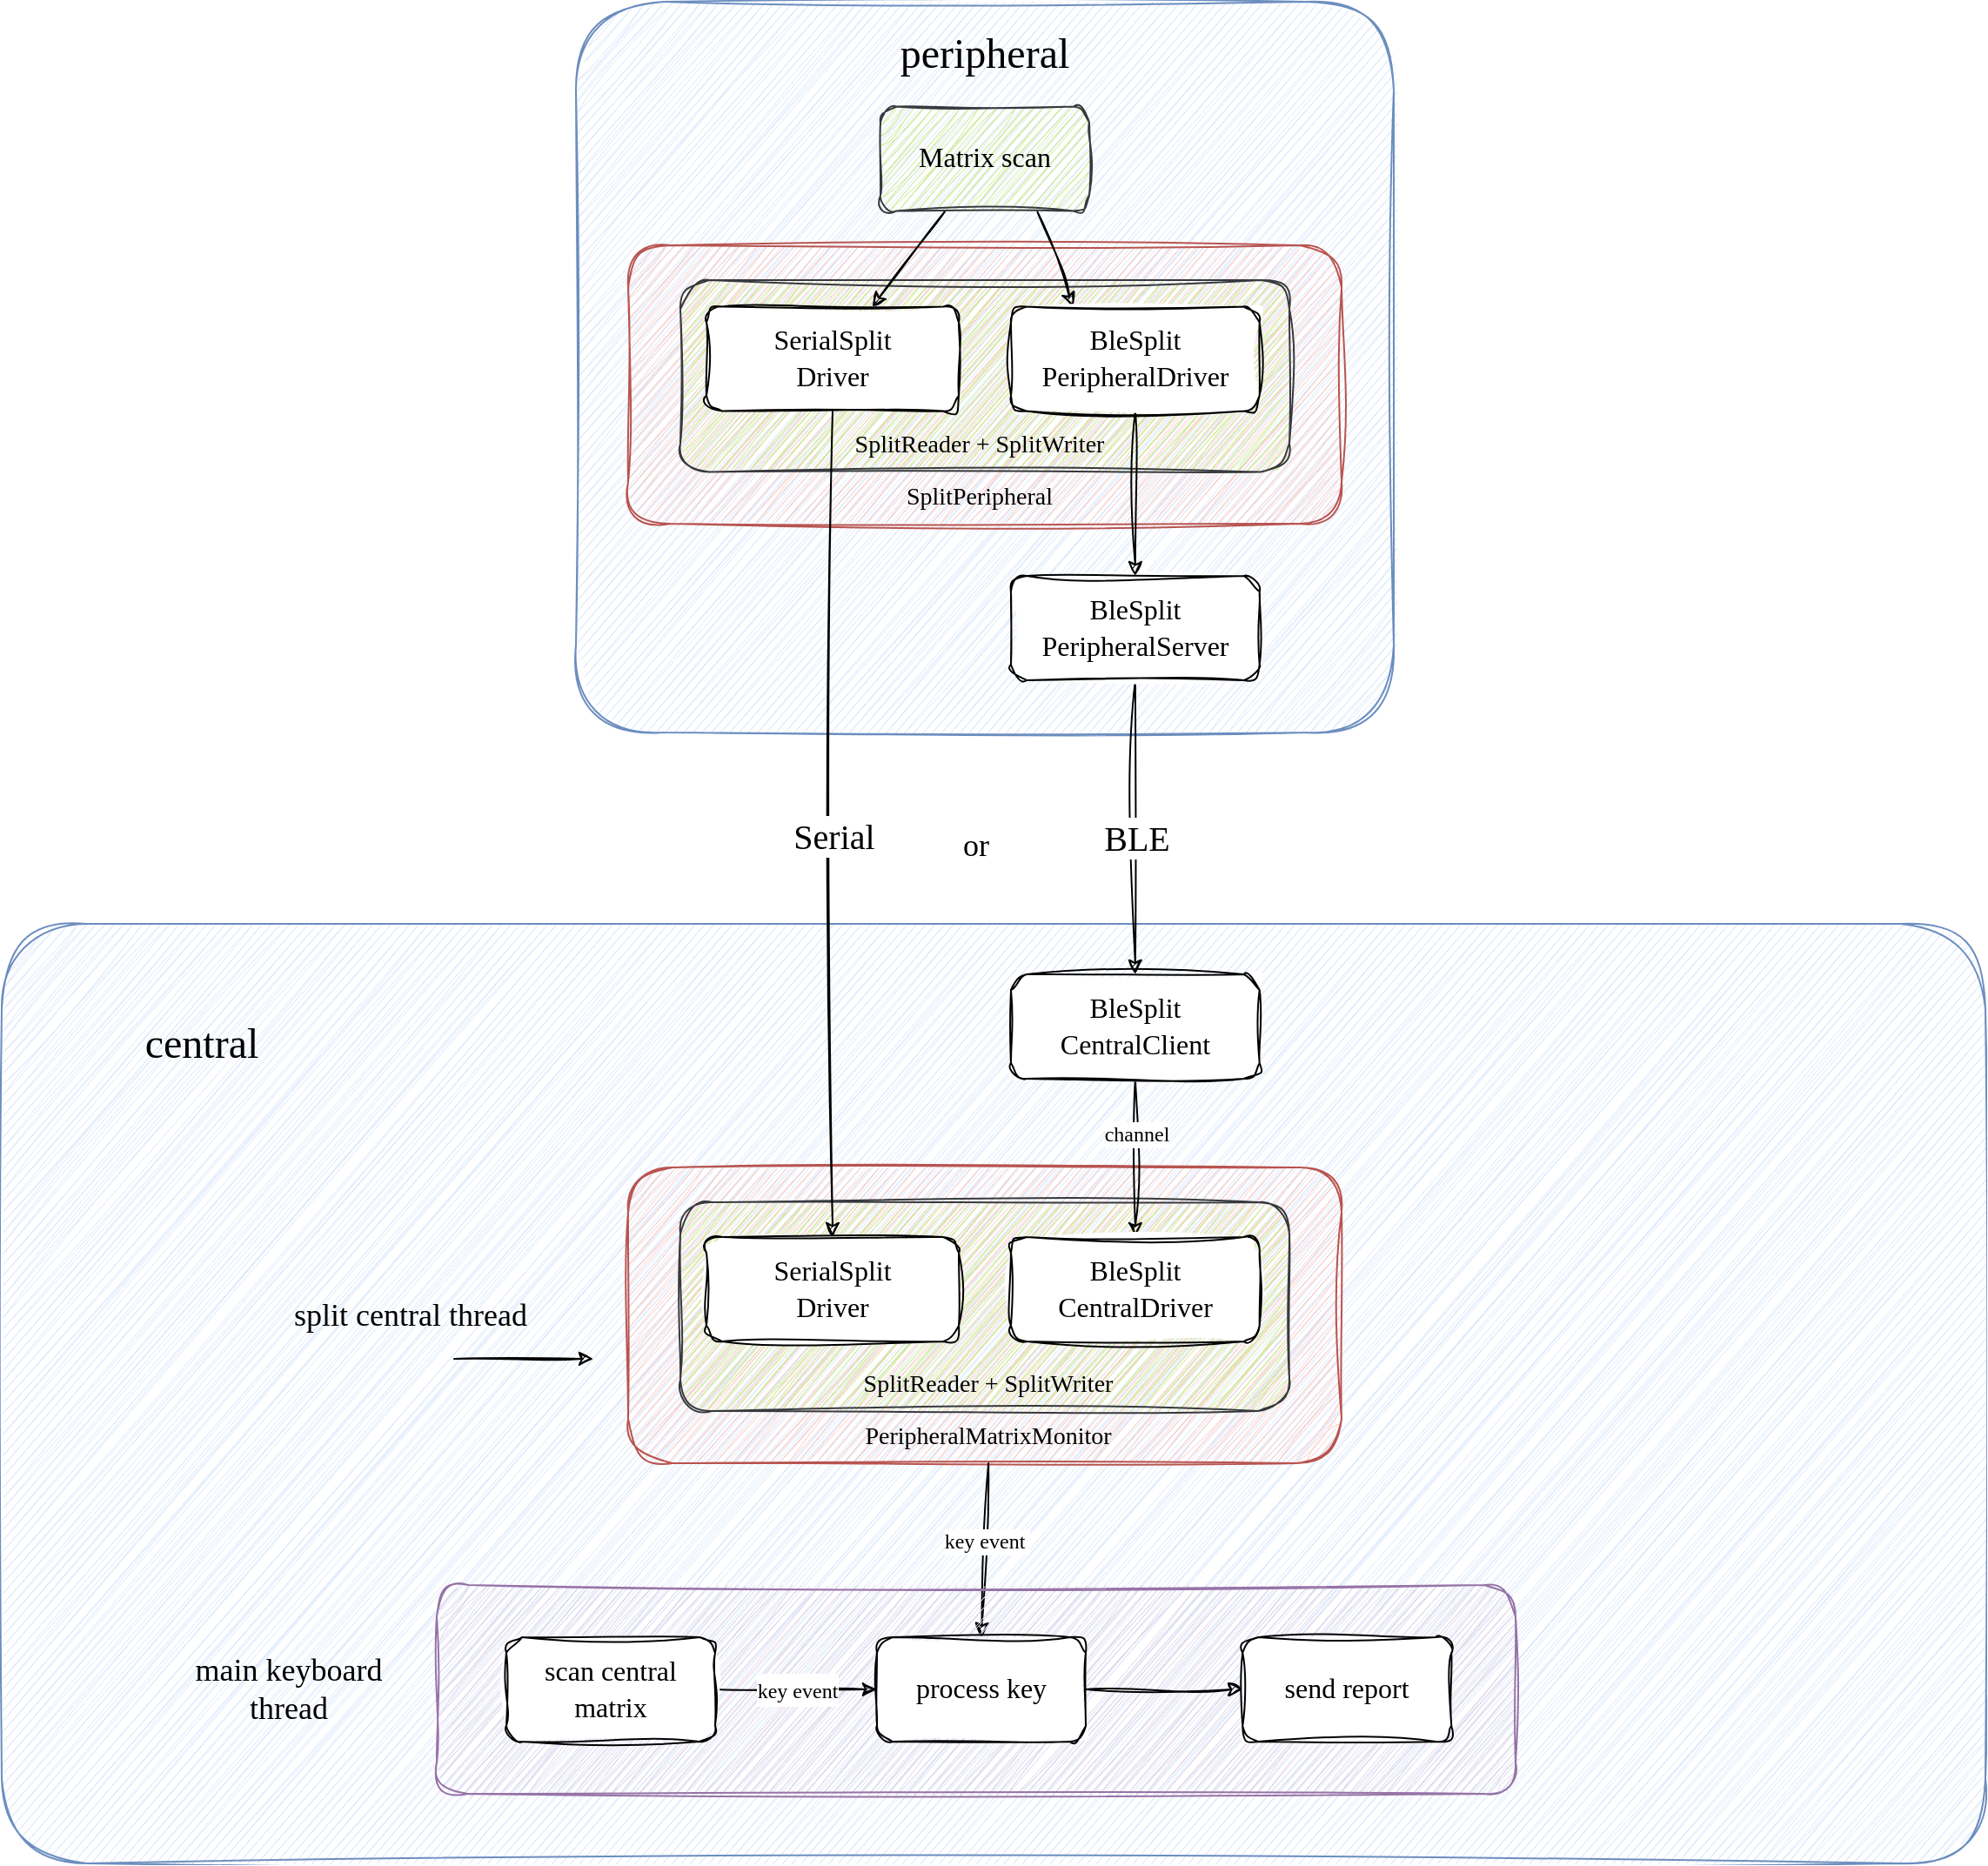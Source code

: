 <mxfile>
    <diagram id="o6yyYHxXsEDgrrS67M8B" name="第 1 页">
        <mxGraphModel dx="2580" dy="646" grid="1" gridSize="10" guides="1" tooltips="1" connect="1" arrows="1" fold="1" page="1" pageScale="1" pageWidth="827" pageHeight="1169" math="0" shadow="0">
            <root>
                <mxCell id="0"/>
                <mxCell id="1" parent="0"/>
                <mxCell id="163" value="" style="rounded=1;whiteSpace=wrap;html=1;sketch=1;hachureGap=4;jiggle=2;curveFitting=1;fontFamily=Verdana;fontSize=16;fillColor=#dae8fc;strokeColor=#6c8ebf;arcSize=9;" parent="1" vertex="1">
                    <mxGeometry x="-1390" y="550" width="1140" height="540" as="geometry"/>
                </mxCell>
                <mxCell id="103" value="" style="rounded=1;whiteSpace=wrap;html=1;sketch=1;hachureGap=4;jiggle=2;curveFitting=1;fontFamily=Verdana;fontSize=16;fillColor=#dae8fc;strokeColor=#6c8ebf;arcSize=12;" parent="1" vertex="1">
                    <mxGeometry x="-1060" y="20" width="470" height="420" as="geometry"/>
                </mxCell>
                <mxCell id="129" value="" style="rounded=1;whiteSpace=wrap;html=1;sketch=1;hachureGap=4;jiggle=2;curveFitting=1;fontFamily=Architects Daughter;fontSource=https%3A%2F%2Ffonts.googleapis.com%2Fcss%3Ffamily%3DArchitects%2BDaughter;fontSize=16;fillColor=#f8cecc;strokeColor=#b85450;" parent="1" vertex="1">
                    <mxGeometry x="-1030" y="160" width="410" height="160" as="geometry"/>
                </mxCell>
                <mxCell id="117" value="" style="rounded=1;whiteSpace=wrap;html=1;sketch=1;hachureGap=4;jiggle=2;curveFitting=1;fontFamily=Architects Daughter;fontSource=https%3A%2F%2Ffonts.googleapis.com%2Fcss%3Ffamily%3DArchitects%2BDaughter;fontSize=16;fillColor=#f8cecc;strokeColor=#b85450;" parent="1" vertex="1">
                    <mxGeometry x="-1030" y="690" width="410" height="170" as="geometry"/>
                </mxCell>
                <mxCell id="128" value="" style="rounded=1;whiteSpace=wrap;html=1;sketch=1;hachureGap=4;jiggle=2;curveFitting=1;fontFamily=Architects Daughter;fontSource=https%3A%2F%2Ffonts.googleapis.com%2Fcss%3Ffamily%3DArchitects%2BDaughter;fontSize=16;fillColor=#cdeb8b;strokeColor=#36393d;" parent="1" vertex="1">
                    <mxGeometry x="-1000" y="710" width="350" height="120" as="geometry"/>
                </mxCell>
                <mxCell id="125" value="" style="rounded=1;whiteSpace=wrap;html=1;sketch=1;hachureGap=4;jiggle=2;curveFitting=1;fontFamily=Architects Daughter;fontSource=https%3A%2F%2Ffonts.googleapis.com%2Fcss%3Ffamily%3DArchitects%2BDaughter;fontSize=16;fillColor=#cdeb8b;strokeColor=#36393d;" parent="1" vertex="1">
                    <mxGeometry x="-1000" y="180" width="350" height="110.29" as="geometry"/>
                </mxCell>
                <mxCell id="97" value="" style="edgeStyle=none;sketch=1;hachureGap=4;jiggle=2;curveFitting=1;html=1;fontFamily=Architects Daughter;fontSource=https%3A%2F%2Ffonts.googleapis.com%2Fcss%3Ffamily%3DArchitects%2BDaughter;fontSize=16;" parent="1" source="93" target="96" edge="1">
                    <mxGeometry relative="1" as="geometry"/>
                </mxCell>
                <mxCell id="101" style="edgeStyle=none;sketch=1;hachureGap=4;jiggle=2;curveFitting=1;html=1;exitX=0.75;exitY=1;exitDx=0;exitDy=0;entryX=0.25;entryY=0;entryDx=0;entryDy=0;fontFamily=Architects Daughter;fontSource=https%3A%2F%2Ffonts.googleapis.com%2Fcss%3Ffamily%3DArchitects%2BDaughter;fontSize=16;" parent="1" source="93" target="100" edge="1">
                    <mxGeometry relative="1" as="geometry"/>
                </mxCell>
                <mxCell id="93" value="&lt;font face=&quot;Verdana&quot;&gt;Matrix scan&lt;/font&gt;" style="rounded=1;whiteSpace=wrap;html=1;sketch=1;hachureGap=4;jiggle=2;curveFitting=1;fontFamily=Architects Daughter;fontSource=https%3A%2F%2Ffonts.googleapis.com%2Fcss%3Ffamily%3DArchitects%2BDaughter;fontSize=16;fillColor=#cdeb8b;strokeColor=#36393d;" parent="1" vertex="1">
                    <mxGeometry x="-885" y="80.29" width="120" height="60" as="geometry"/>
                </mxCell>
                <mxCell id="120" style="edgeStyle=none;sketch=1;hachureGap=4;jiggle=2;curveFitting=1;html=1;exitX=0.5;exitY=1;exitDx=0;exitDy=0;entryX=0.5;entryY=0;entryDx=0;entryDy=0;fontFamily=Verdana;fontSize=12;" parent="1" source="96" target="119" edge="1">
                    <mxGeometry relative="1" as="geometry"/>
                </mxCell>
                <mxCell id="121" value="&lt;font style=&quot;font-size: 20px;&quot;&gt;Serial&lt;/font&gt;" style="edgeLabel;html=1;align=center;verticalAlign=middle;resizable=0;points=[];fontSize=12;fontFamily=Verdana;" parent="120" vertex="1" connectable="0">
                    <mxGeometry x="-0.101" y="-2" relative="1" as="geometry">
                        <mxPoint x="2" y="30" as="offset"/>
                    </mxGeometry>
                </mxCell>
                <mxCell id="96" value="&lt;font face=&quot;Verdana&quot;&gt;SerialSplit&lt;br&gt;Driver&lt;/font&gt;" style="rounded=1;whiteSpace=wrap;html=1;sketch=1;hachureGap=4;jiggle=2;curveFitting=1;fontFamily=Architects Daughter;fontSource=https%3A%2F%2Ffonts.googleapis.com%2Fcss%3Ffamily%3DArchitects%2BDaughter;fontSize=16;" parent="1" vertex="1">
                    <mxGeometry x="-985" y="195.29" width="145" height="60" as="geometry"/>
                </mxCell>
                <mxCell id="112" style="edgeStyle=none;sketch=1;hachureGap=4;jiggle=2;curveFitting=1;html=1;exitX=0.5;exitY=1;exitDx=0;exitDy=0;entryX=0.5;entryY=0;entryDx=0;entryDy=0;fontFamily=Architects Daughter;fontSource=https%3A%2F%2Ffonts.googleapis.com%2Fcss%3Ffamily%3DArchitects%2BDaughter;fontSize=16;" parent="1" source="98" target="107" edge="1">
                    <mxGeometry relative="1" as="geometry"/>
                </mxCell>
                <mxCell id="113" value="&lt;font face=&quot;Verdana&quot;&gt;BLE&lt;/font&gt;" style="edgeLabel;html=1;align=center;verticalAlign=middle;resizable=0;points=[];fontSize=20;fontFamily=Helvetica;" parent="112" vertex="1" connectable="0">
                    <mxGeometry x="-0.045" y="-5" relative="1" as="geometry">
                        <mxPoint x="5" y="9" as="offset"/>
                    </mxGeometry>
                </mxCell>
                <mxCell id="98" value="&lt;font face=&quot;Verdana&quot;&gt;BleSplit&lt;br&gt;PeripheralServer&lt;/font&gt;" style="rounded=1;whiteSpace=wrap;html=1;sketch=1;hachureGap=4;jiggle=2;curveFitting=1;fontFamily=Architects Daughter;fontSource=https%3A%2F%2Ffonts.googleapis.com%2Fcss%3Ffamily%3DArchitects%2BDaughter;fontSize=16;" parent="1" vertex="1">
                    <mxGeometry x="-810" y="350" width="142.85" height="60" as="geometry"/>
                </mxCell>
                <mxCell id="102" style="edgeStyle=none;sketch=1;hachureGap=4;jiggle=2;curveFitting=1;html=1;exitX=0.5;exitY=1;exitDx=0;exitDy=0;entryX=0.5;entryY=0;entryDx=0;entryDy=0;fontFamily=Architects Daughter;fontSource=https%3A%2F%2Ffonts.googleapis.com%2Fcss%3Ffamily%3DArchitects%2BDaughter;fontSize=16;" parent="1" source="100" target="98" edge="1">
                    <mxGeometry relative="1" as="geometry"/>
                </mxCell>
                <mxCell id="100" value="&lt;span style=&quot;font-family: Verdana;&quot;&gt;BleSplit&lt;/span&gt;&lt;br style=&quot;border-color: var(--border-color); font-family: Verdana;&quot;&gt;&lt;span style=&quot;font-family: Verdana;&quot;&gt;PeripheralDriver&lt;/span&gt;" style="rounded=1;whiteSpace=wrap;html=1;sketch=1;hachureGap=4;jiggle=2;curveFitting=1;fontFamily=Architects Daughter;fontSource=https%3A%2F%2Ffonts.googleapis.com%2Fcss%3Ffamily%3DArchitects%2BDaughter;fontSize=16;" parent="1" vertex="1">
                    <mxGeometry x="-810" y="195.29" width="142.85" height="60" as="geometry"/>
                </mxCell>
                <mxCell id="104" value="peripheral" style="text;html=1;strokeColor=none;fillColor=none;align=center;verticalAlign=middle;whiteSpace=wrap;rounded=0;sketch=1;hachureGap=4;jiggle=2;curveFitting=1;fontFamily=Verdana;fontSize=24;" parent="1" vertex="1">
                    <mxGeometry x="-855" y="30" width="60" height="40.29" as="geometry"/>
                </mxCell>
                <mxCell id="111" value="" style="edgeStyle=none;sketch=1;hachureGap=4;jiggle=2;curveFitting=1;html=1;fontFamily=Architects Daughter;fontSource=https%3A%2F%2Ffonts.googleapis.com%2Fcss%3Ffamily%3DArchitects%2BDaughter;fontSize=16;" parent="1" source="107" target="109" edge="1">
                    <mxGeometry relative="1" as="geometry"/>
                </mxCell>
                <mxCell id="114" value="channel" style="edgeLabel;html=1;align=center;verticalAlign=middle;resizable=0;points=[];fontSize=12;fontFamily=Verdana;" parent="111" vertex="1" connectable="0">
                    <mxGeometry x="-0.022" y="2" relative="1" as="geometry">
                        <mxPoint x="-2" y="-13" as="offset"/>
                    </mxGeometry>
                </mxCell>
                <mxCell id="107" value="&lt;font face=&quot;Verdana&quot;&gt;BleSplit&lt;br&gt;CentralClient&lt;/font&gt;" style="rounded=1;whiteSpace=wrap;html=1;sketch=1;hachureGap=4;jiggle=2;curveFitting=1;fontFamily=Architects Daughter;fontSource=https%3A%2F%2Ffonts.googleapis.com%2Fcss%3Ffamily%3DArchitects%2BDaughter;fontSize=16;" parent="1" vertex="1">
                    <mxGeometry x="-810" y="579" width="142.85" height="60" as="geometry"/>
                </mxCell>
                <mxCell id="109" value="&lt;font face=&quot;Verdana&quot;&gt;BleSplit&lt;br&gt;CentralDriver&lt;/font&gt;" style="rounded=1;whiteSpace=wrap;html=1;sketch=1;hachureGap=4;jiggle=2;curveFitting=1;fontFamily=Architects Daughter;fontSource=https%3A%2F%2Ffonts.googleapis.com%2Fcss%3Ffamily%3DArchitects%2BDaughter;fontSize=16;" parent="1" vertex="1">
                    <mxGeometry x="-810" y="730" width="142.85" height="60" as="geometry"/>
                </mxCell>
                <mxCell id="119" value="&lt;font face=&quot;Verdana&quot;&gt;SerialSplit&lt;br&gt;Driver&lt;/font&gt;" style="rounded=1;whiteSpace=wrap;html=1;sketch=1;hachureGap=4;jiggle=2;curveFitting=1;fontFamily=Architects Daughter;fontSource=https%3A%2F%2Ffonts.googleapis.com%2Fcss%3Ffamily%3DArchitects%2BDaughter;fontSize=16;" parent="1" vertex="1">
                    <mxGeometry x="-985" y="730" width="145" height="60" as="geometry"/>
                </mxCell>
                <mxCell id="126" value="SplitReader + SplitWriter" style="text;html=1;strokeColor=none;fillColor=none;align=center;verticalAlign=middle;whiteSpace=wrap;rounded=0;sketch=1;hachureGap=4;jiggle=2;curveFitting=1;fontFamily=Verdana;fontSize=14;" parent="1" vertex="1">
                    <mxGeometry x="-974.3" y="260.29" width="292.15" height="30" as="geometry"/>
                </mxCell>
                <mxCell id="127" value="SplitReader + SplitWriter" style="text;html=1;strokeColor=none;fillColor=none;align=center;verticalAlign=middle;whiteSpace=wrap;rounded=0;sketch=1;hachureGap=4;jiggle=2;curveFitting=1;fontFamily=Verdana;fontSize=14;" parent="1" vertex="1">
                    <mxGeometry x="-969.02" y="800" width="292.15" height="30" as="geometry"/>
                </mxCell>
                <mxCell id="130" value="SplitPeripheral" style="text;html=1;strokeColor=none;fillColor=none;align=center;verticalAlign=middle;whiteSpace=wrap;rounded=0;sketch=1;hachureGap=4;jiggle=2;curveFitting=1;fontFamily=Verdana;fontSize=14;" parent="1" vertex="1">
                    <mxGeometry x="-974.3" y="290.29" width="292.15" height="30" as="geometry"/>
                </mxCell>
                <mxCell id="170" style="edgeStyle=none;sketch=1;hachureGap=4;jiggle=2;curveFitting=1;html=1;exitX=0.5;exitY=1;exitDx=0;exitDy=0;entryX=0.5;entryY=0;entryDx=0;entryDy=0;fontFamily=Architects Daughter;fontSource=https%3A%2F%2Ffonts.googleapis.com%2Fcss%3Ffamily%3DArchitects%2BDaughter;fontSize=16;" parent="1" source="131" target="152" edge="1">
                    <mxGeometry relative="1" as="geometry"/>
                </mxCell>
                <mxCell id="173" value="key event&amp;nbsp;" style="edgeLabel;html=1;align=center;verticalAlign=middle;resizable=0;points=[];fontSize=12;fontFamily=Verdana;" parent="170" vertex="1" connectable="0">
                    <mxGeometry x="-0.101" y="1" relative="1" as="geometry">
                        <mxPoint as="offset"/>
                    </mxGeometry>
                </mxCell>
                <mxCell id="131" value="PeripheralMatrixMonitor" style="text;html=1;strokeColor=none;fillColor=none;align=center;verticalAlign=middle;whiteSpace=wrap;rounded=0;sketch=1;hachureGap=4;jiggle=2;curveFitting=1;fontFamily=Verdana;fontSize=14;" parent="1" vertex="1">
                    <mxGeometry x="-969.02" y="830" width="292.15" height="30" as="geometry"/>
                </mxCell>
                <mxCell id="139" value="" style="rounded=1;whiteSpace=wrap;html=1;sketch=1;hachureGap=4;jiggle=2;curveFitting=1;fontFamily=Architects Daughter;fontSource=https%3A%2F%2Ffonts.googleapis.com%2Fcss%3Ffamily%3DArchitects%2BDaughter;fontSize=16;fillColor=#e1d5e7;strokeColor=#9673a6;" parent="1" vertex="1">
                    <mxGeometry x="-1140" y="930" width="620" height="120" as="geometry"/>
                </mxCell>
                <mxCell id="169" value="&lt;font face=&quot;Verdana&quot; style=&quot;font-size: 12px;&quot;&gt;key event&lt;/font&gt;" style="edgeStyle=none;sketch=1;hachureGap=4;jiggle=2;curveFitting=1;html=1;fontFamily=Architects Daughter;fontSource=https%3A%2F%2Ffonts.googleapis.com%2Fcss%3Ffamily%3DArchitects%2BDaughter;fontSize=16;" parent="1" source="140" target="152" edge="1">
                    <mxGeometry relative="1" as="geometry"/>
                </mxCell>
                <mxCell id="140" value="&lt;font face=&quot;Verdana&quot;&gt;scan central matrix&lt;/font&gt;" style="rounded=1;whiteSpace=wrap;html=1;sketch=1;hachureGap=4;jiggle=2;curveFitting=1;fontFamily=Architects Daughter;fontSource=https%3A%2F%2Ffonts.googleapis.com%2Fcss%3Ffamily%3DArchitects%2BDaughter;fontSize=16;" parent="1" vertex="1">
                    <mxGeometry x="-1100" y="960" width="120" height="60" as="geometry"/>
                </mxCell>
                <mxCell id="157" value="" style="edgeStyle=none;sketch=1;hachureGap=4;jiggle=2;curveFitting=1;html=1;fontFamily=Verdana;fontSize=14;" parent="1" source="152" target="153" edge="1">
                    <mxGeometry relative="1" as="geometry"/>
                </mxCell>
                <mxCell id="152" value="&lt;font face=&quot;Verdana&quot;&gt;process key&lt;/font&gt;" style="rounded=1;whiteSpace=wrap;html=1;sketch=1;hachureGap=4;jiggle=2;curveFitting=1;fontFamily=Architects Daughter;fontSource=https%3A%2F%2Ffonts.googleapis.com%2Fcss%3Ffamily%3DArchitects%2BDaughter;fontSize=16;" parent="1" vertex="1">
                    <mxGeometry x="-887" y="960" width="120" height="60" as="geometry"/>
                </mxCell>
                <mxCell id="153" value="&lt;font face=&quot;Verdana&quot;&gt;send report&lt;br&gt;&lt;/font&gt;" style="rounded=1;whiteSpace=wrap;html=1;sketch=1;hachureGap=4;jiggle=2;curveFitting=1;fontFamily=Architects Daughter;fontSource=https%3A%2F%2Ffonts.googleapis.com%2Fcss%3Ffamily%3DArchitects%2BDaughter;fontSize=16;" parent="1" vertex="1">
                    <mxGeometry x="-676.87" y="960" width="120" height="60" as="geometry"/>
                </mxCell>
                <mxCell id="161" value="&lt;font style=&quot;font-size: 18px;&quot;&gt;main keyboard thread&lt;/font&gt;" style="text;html=1;strokeColor=none;fillColor=none;align=center;verticalAlign=middle;whiteSpace=wrap;rounded=0;sketch=1;hachureGap=4;jiggle=2;curveFitting=1;fontFamily=Verdana;fontSize=14;" parent="1" vertex="1">
                    <mxGeometry x="-1300" y="975" width="150" height="30" as="geometry"/>
                </mxCell>
                <mxCell id="164" value="central" style="text;html=1;strokeColor=none;fillColor=none;align=center;verticalAlign=middle;whiteSpace=wrap;rounded=0;sketch=1;hachureGap=4;jiggle=2;curveFitting=1;fontFamily=Verdana;fontSize=24;" parent="1" vertex="1">
                    <mxGeometry x="-1305" y="598.71" width="60" height="40.29" as="geometry"/>
                </mxCell>
                <mxCell id="165" value="&lt;font style=&quot;font-size: 18px;&quot;&gt;split central thread&lt;/font&gt;" style="text;html=1;strokeColor=none;fillColor=none;align=center;verticalAlign=middle;whiteSpace=wrap;rounded=0;sketch=1;hachureGap=4;jiggle=2;curveFitting=1;fontFamily=Verdana;fontSize=14;" parent="1" vertex="1">
                    <mxGeometry x="-1230" y="760" width="150" height="30" as="geometry"/>
                </mxCell>
                <mxCell id="166" value="" style="edgeStyle=none;orthogonalLoop=1;jettySize=auto;html=1;sketch=1;hachureGap=4;jiggle=2;curveFitting=1;fontFamily=Architects Daughter;fontSource=https%3A%2F%2Ffonts.googleapis.com%2Fcss%3Ffamily%3DArchitects%2BDaughter;fontSize=16;" parent="1" edge="1">
                    <mxGeometry width="80" relative="1" as="geometry">
                        <mxPoint x="-1130" y="800" as="sourcePoint"/>
                        <mxPoint x="-1050" y="800" as="targetPoint"/>
                        <Array as="points"/>
                    </mxGeometry>
                </mxCell>
                <mxCell id="167" value="&lt;font style=&quot;font-size: 18px;&quot;&gt;or&lt;/font&gt;" style="text;html=1;strokeColor=none;fillColor=none;align=center;verticalAlign=middle;whiteSpace=wrap;rounded=0;sketch=1;hachureGap=4;jiggle=2;curveFitting=1;fontFamily=Verdana;fontSize=14;" parent="1" vertex="1">
                    <mxGeometry x="-905" y="490" width="150" height="30" as="geometry"/>
                </mxCell>
            </root>
        </mxGraphModel>
    </diagram>
</mxfile>